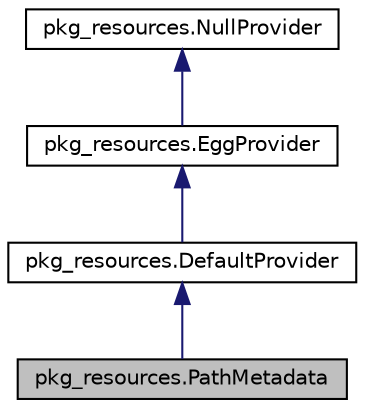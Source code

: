 digraph "pkg_resources.PathMetadata"
{
 // LATEX_PDF_SIZE
  edge [fontname="Helvetica",fontsize="10",labelfontname="Helvetica",labelfontsize="10"];
  node [fontname="Helvetica",fontsize="10",shape=record];
  Node1 [label="pkg_resources.PathMetadata",height=0.2,width=0.4,color="black", fillcolor="grey75", style="filled", fontcolor="black",tooltip=" "];
  Node2 -> Node1 [dir="back",color="midnightblue",fontsize="10",style="solid",fontname="Helvetica"];
  Node2 [label="pkg_resources.DefaultProvider",height=0.2,width=0.4,color="black", fillcolor="white", style="filled",URL="$classpkg__resources_1_1_default_provider.html",tooltip=" "];
  Node3 -> Node2 [dir="back",color="midnightblue",fontsize="10",style="solid",fontname="Helvetica"];
  Node3 [label="pkg_resources.EggProvider",height=0.2,width=0.4,color="black", fillcolor="white", style="filled",URL="$classpkg__resources_1_1_egg_provider.html",tooltip=" "];
  Node4 -> Node3 [dir="back",color="midnightblue",fontsize="10",style="solid",fontname="Helvetica"];
  Node4 [label="pkg_resources.NullProvider",height=0.2,width=0.4,color="black", fillcolor="white", style="filled",URL="$classpkg__resources_1_1_null_provider.html",tooltip=" "];
}
